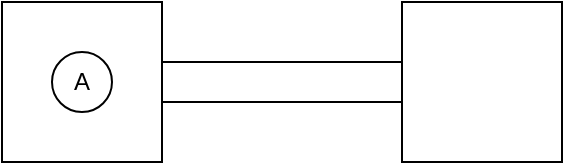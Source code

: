 <mxfile version="14.8.2" type="github">
  <diagram name="Page-1" id="97a40813-6b03-0c74-37c1-0168de264b11">
    <mxGraphModel dx="332" dy="187" grid="1" gridSize="10" guides="1" tooltips="1" connect="1" arrows="1" fold="1" page="1" pageScale="1" pageWidth="500" pageHeight="300" background="#ffffff" math="0" shadow="0">
      <root>
        <mxCell id="0" />
        <mxCell id="1" parent="0" />
        <mxCell id="LzejV9Atnt9f4l5q0jPE-1" value="" style="whiteSpace=wrap;html=1;aspect=fixed;rounded=0;shadow=0;sketch=0;glass=0;imageAspect=1;id=testId1" vertex="1" parent="1">
          <mxGeometry x="110" y="110" width="80" height="80" as="geometry" />
        </mxCell>
        <mxCell id="LzejV9Atnt9f4l5q0jPE-2" value="" style="whiteSpace=wrap;html=1;aspect=fixed;" vertex="1" parent="1">
          <mxGeometry x="310" y="110" width="80" height="80" as="geometry" />
        </mxCell>
        <mxCell id="LzejV9Atnt9f4l5q0jPE-3" value="" style="rounded=0;whiteSpace=wrap;html=1;" vertex="1" parent="1">
          <mxGeometry x="190" y="140" width="120" height="20" as="geometry" />
        </mxCell>
        <mxCell id="LzejV9Atnt9f4l5q0jPE-4" value="A" style="ellipse;whiteSpace=wrap;html=1;aspect=fixed;fillOpacity=100;" vertex="1" parent="1">
          <mxGeometry x="135" y="135" width="30" height="30" as="geometry" />
        </mxCell>
      </root>
    </mxGraphModel>
  </diagram>
</mxfile>

